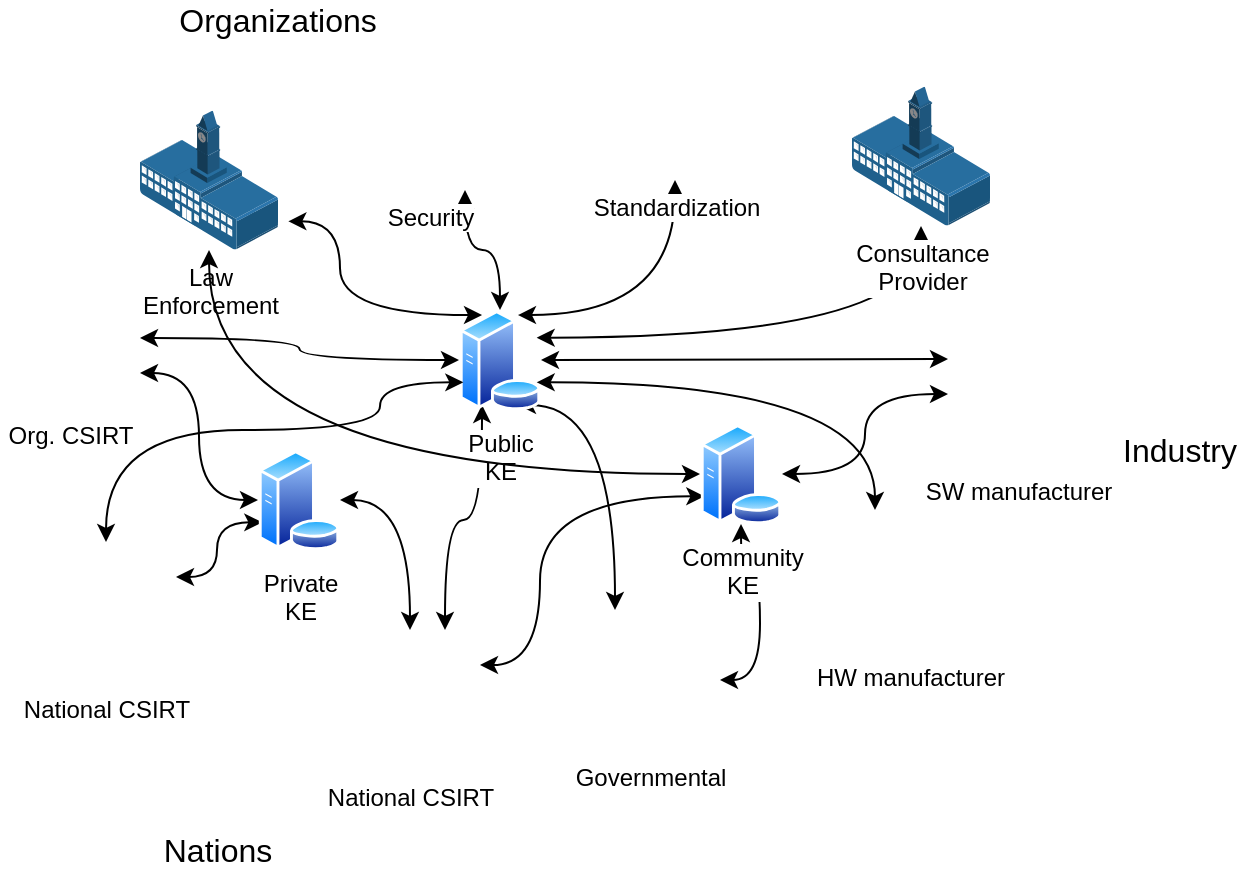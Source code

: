 <mxfile version="12.3.0" type="github" pages="1"><diagram id="b8ycoN-BNmhEPY0gEm0x" name="Page-1"><mxGraphModel dx="1038" dy="940" grid="0" gridSize="10" guides="1" tooltips="1" connect="1" arrows="1" fold="1" page="0" pageScale="1" pageWidth="827" pageHeight="1169" math="0" shadow="0"><root><mxCell id="0"/><mxCell id="1" parent="0"/><mxCell id="SZv0ZDtL2PUyngG5VD31-28" style="edgeStyle=orthogonalEdgeStyle;curved=1;rounded=0;orthogonalLoop=1;jettySize=auto;html=1;exitX=0;exitY=0.5;exitDx=0;exitDy=0;entryX=1;entryY=0.5;entryDx=0;entryDy=0;startArrow=classic;startFill=1;" edge="1" parent="1" source="SZv0ZDtL2PUyngG5VD31-2" target="SZv0ZDtL2PUyngG5VD31-7"><mxGeometry relative="1" as="geometry"/></mxCell><mxCell id="SZv0ZDtL2PUyngG5VD31-29" style="edgeStyle=orthogonalEdgeStyle;curved=1;rounded=0;orthogonalLoop=1;jettySize=auto;html=1;exitX=0.25;exitY=1;exitDx=0;exitDy=0;entryX=0.75;entryY=0;entryDx=0;entryDy=0;startArrow=classic;startFill=1;" edge="1" parent="1" source="SZv0ZDtL2PUyngG5VD31-2" target="SZv0ZDtL2PUyngG5VD31-8"><mxGeometry relative="1" as="geometry"/></mxCell><mxCell id="SZv0ZDtL2PUyngG5VD31-30" style="edgeStyle=orthogonalEdgeStyle;curved=1;rounded=0;orthogonalLoop=1;jettySize=auto;html=1;exitX=0.75;exitY=1;exitDx=0;exitDy=0;entryX=0.25;entryY=0;entryDx=0;entryDy=0;startArrow=classic;startFill=1;" edge="1" parent="1" source="SZv0ZDtL2PUyngG5VD31-2" target="SZv0ZDtL2PUyngG5VD31-3"><mxGeometry relative="1" as="geometry"/></mxCell><mxCell id="SZv0ZDtL2PUyngG5VD31-31" style="edgeStyle=orthogonalEdgeStyle;curved=1;rounded=0;orthogonalLoop=1;jettySize=auto;html=1;exitX=1;exitY=0.75;exitDx=0;exitDy=0;entryX=0.25;entryY=0;entryDx=0;entryDy=0;startArrow=classic;startFill=1;" edge="1" parent="1" source="SZv0ZDtL2PUyngG5VD31-2" target="SZv0ZDtL2PUyngG5VD31-9"><mxGeometry relative="1" as="geometry"/></mxCell><mxCell id="SZv0ZDtL2PUyngG5VD31-34" style="edgeStyle=orthogonalEdgeStyle;curved=1;rounded=0;orthogonalLoop=1;jettySize=auto;html=1;exitX=0.75;exitY=0;exitDx=0;exitDy=0;startArrow=classic;startFill=1;" edge="1" parent="1" source="SZv0ZDtL2PUyngG5VD31-2" target="SZv0ZDtL2PUyngG5VD31-11"><mxGeometry relative="1" as="geometry"/></mxCell><mxCell id="SZv0ZDtL2PUyngG5VD31-35" style="edgeStyle=orthogonalEdgeStyle;curved=1;rounded=0;orthogonalLoop=1;jettySize=auto;html=1;exitX=0.5;exitY=0;exitDx=0;exitDy=0;entryX=0.75;entryY=1;entryDx=0;entryDy=0;startArrow=classic;startFill=1;" edge="1" parent="1" source="SZv0ZDtL2PUyngG5VD31-2" target="SZv0ZDtL2PUyngG5VD31-12"><mxGeometry relative="1" as="geometry"/></mxCell><mxCell id="SZv0ZDtL2PUyngG5VD31-36" style="edgeStyle=orthogonalEdgeStyle;curved=1;rounded=0;orthogonalLoop=1;jettySize=auto;html=1;exitX=0.25;exitY=0;exitDx=0;exitDy=0;entryX=1.075;entryY=0.795;entryDx=0;entryDy=0;entryPerimeter=0;startArrow=classic;startFill=1;" edge="1" parent="1" source="SZv0ZDtL2PUyngG5VD31-2" target="SZv0ZDtL2PUyngG5VD31-6"><mxGeometry relative="1" as="geometry"><Array as="points"><mxPoint x="260" y="133"/><mxPoint x="260" y="86"/></Array></mxGeometry></mxCell><mxCell id="SZv0ZDtL2PUyngG5VD31-44" style="edgeStyle=orthogonalEdgeStyle;curved=1;rounded=0;orthogonalLoop=1;jettySize=auto;html=1;exitX=1;exitY=0.5;exitDx=0;exitDy=0;entryX=0;entryY=0.25;entryDx=0;entryDy=0;startArrow=classic;startFill=1;fontSize=16;" edge="1" parent="1" source="SZv0ZDtL2PUyngG5VD31-2" target="SZv0ZDtL2PUyngG5VD31-5"><mxGeometry relative="1" as="geometry"/></mxCell><mxCell id="SZv0ZDtL2PUyngG5VD31-45" style="edgeStyle=orthogonalEdgeStyle;curved=1;rounded=0;orthogonalLoop=1;jettySize=auto;html=1;exitX=1;exitY=0.25;exitDx=0;exitDy=0;startArrow=classic;startFill=1;fontSize=16;" edge="1" parent="1" source="SZv0ZDtL2PUyngG5VD31-2" target="SZv0ZDtL2PUyngG5VD31-15"><mxGeometry relative="1" as="geometry"/></mxCell><mxCell id="SZv0ZDtL2PUyngG5VD31-2" value="Public&lt;br&gt;KE" style="aspect=fixed;perimeter=ellipsePerimeter;html=1;align=center;shadow=0;dashed=0;spacingTop=3;image;image=img/lib/active_directory/database_server.svg;" vertex="1" parent="1"><mxGeometry x="319.5" y="130" width="41" height="50" as="geometry"/></mxCell><mxCell id="SZv0ZDtL2PUyngG5VD31-23" style="edgeStyle=orthogonalEdgeStyle;curved=1;rounded=0;orthogonalLoop=1;jettySize=auto;html=1;exitX=1;exitY=0.5;exitDx=0;exitDy=0;startArrow=classic;startFill=1;" edge="1" parent="1" source="SZv0ZDtL2PUyngG5VD31-3" target="SZv0ZDtL2PUyngG5VD31-21"><mxGeometry relative="1" as="geometry"/></mxCell><mxCell id="SZv0ZDtL2PUyngG5VD31-3" value="Governmental" style="shape=image;html=1;verticalAlign=top;verticalLabelPosition=bottom;labelBackgroundColor=#ffffff;imageAspect=0;aspect=fixed;image=https://cdn2.iconfinder.com/data/icons/buildings-41/128/Untitled-1-17-2-128.png" vertex="1" parent="1"><mxGeometry x="380" y="280" width="70" height="70" as="geometry"/></mxCell><mxCell id="SZv0ZDtL2PUyngG5VD31-37" style="edgeStyle=orthogonalEdgeStyle;curved=1;rounded=0;orthogonalLoop=1;jettySize=auto;html=1;exitX=0.5;exitY=0;exitDx=0;exitDy=0;startArrow=classic;startFill=1;entryX=0;entryY=0.75;entryDx=0;entryDy=0;" edge="1" parent="1" source="SZv0ZDtL2PUyngG5VD31-4" target="SZv0ZDtL2PUyngG5VD31-2"><mxGeometry relative="1" as="geometry"><mxPoint x="310" y="166" as="targetPoint"/><Array as="points"><mxPoint x="143" y="190"/><mxPoint x="280" y="190"/><mxPoint x="280" y="166"/></Array></mxGeometry></mxCell><mxCell id="SZv0ZDtL2PUyngG5VD31-4" value="National CSIRT" style="shape=image;html=1;verticalAlign=top;verticalLabelPosition=bottom;labelBackgroundColor=#ffffff;imageAspect=0;aspect=fixed;image=https://cdn4.iconfinder.com/data/icons/REALVISTA/real_estate/png/128/apartment.png" vertex="1" parent="1"><mxGeometry x="108" y="246" width="70" height="70" as="geometry"/></mxCell><mxCell id="SZv0ZDtL2PUyngG5VD31-5" value="SW manufacturer" style="shape=image;html=1;verticalAlign=top;verticalLabelPosition=bottom;labelBackgroundColor=#ffffff;imageAspect=0;aspect=fixed;image=https://cdn0.iconfinder.com/data/icons/isometric-city-basic-buildings/224/hospital-128.png" vertex="1" parent="1"><mxGeometry x="564" y="137" width="70" height="70" as="geometry"/></mxCell><mxCell id="SZv0ZDtL2PUyngG5VD31-6" value="Law&lt;br&gt;Enforcement" style="points=[];aspect=fixed;html=1;align=center;shadow=0;dashed=0;image;image=img/lib/allied_telesis/buildings/School_Building.svg;" vertex="1" parent="1"><mxGeometry x="160" y="30" width="69" height="70" as="geometry"/></mxCell><mxCell id="SZv0ZDtL2PUyngG5VD31-7" value="Org. CSIRT" style="shape=image;html=1;verticalAlign=top;verticalLabelPosition=bottom;labelBackgroundColor=#ffffff;imageAspect=0;aspect=fixed;image=https://cdn0.iconfinder.com/data/icons/isometric-city-basic-buildings/224/hospital-128.png" vertex="1" parent="1"><mxGeometry x="90" y="109" width="70" height="70" as="geometry"/></mxCell><mxCell id="SZv0ZDtL2PUyngG5VD31-39" style="edgeStyle=orthogonalEdgeStyle;curved=1;rounded=0;orthogonalLoop=1;jettySize=auto;html=1;exitX=1;exitY=0.25;exitDx=0;exitDy=0;entryX=0;entryY=0.75;entryDx=0;entryDy=0;startArrow=classic;startFill=1;" edge="1" parent="1" source="SZv0ZDtL2PUyngG5VD31-8" target="SZv0ZDtL2PUyngG5VD31-21"><mxGeometry relative="1" as="geometry"><Array as="points"><mxPoint x="360" y="308"/><mxPoint x="360" y="224"/></Array></mxGeometry></mxCell><mxCell id="SZv0ZDtL2PUyngG5VD31-8" value="National CSIRT" style="shape=image;html=1;verticalAlign=top;verticalLabelPosition=bottom;labelBackgroundColor=#ffffff;imageAspect=0;aspect=fixed;image=https://cdn0.iconfinder.com/data/icons/isometric-city-basic-buildings/224/hospital-128.png" vertex="1" parent="1"><mxGeometry x="260" y="290" width="70" height="70" as="geometry"/></mxCell><mxCell id="SZv0ZDtL2PUyngG5VD31-9" value="HW manufacturer" style="shape=image;html=1;verticalAlign=top;verticalLabelPosition=bottom;labelBackgroundColor=#ffffff;imageAspect=0;aspect=fixed;image=https://cdn4.iconfinder.com/data/icons/REALVISTA/real_estate/png/128/apartment.png" vertex="1" parent="1"><mxGeometry x="510" y="230" width="70" height="70" as="geometry"/></mxCell><mxCell id="SZv0ZDtL2PUyngG5VD31-11" value="Standardization" style="shape=image;html=1;verticalAlign=top;verticalLabelPosition=bottom;labelBackgroundColor=#ffffff;imageAspect=0;aspect=fixed;image=https://cdn2.iconfinder.com/data/icons/buildings-41/128/Untitled-1-17-2-128.png" vertex="1" parent="1"><mxGeometry x="392.5" y="-5" width="70" height="70" as="geometry"/></mxCell><mxCell id="SZv0ZDtL2PUyngG5VD31-12" value="Security" style="shape=image;html=1;verticalAlign=top;verticalLabelPosition=bottom;labelBackgroundColor=#ffffff;imageAspect=0;aspect=fixed;image=https://cdn4.iconfinder.com/data/icons/REALVISTA/real_estate/png/128/apartment.png" vertex="1" parent="1"><mxGeometry x="270" width="70" height="70" as="geometry"/></mxCell><mxCell id="SZv0ZDtL2PUyngG5VD31-15" value="Consultance&lt;br&gt;Provider" style="points=[];aspect=fixed;html=1;align=center;shadow=0;dashed=0;image;image=img/lib/allied_telesis/buildings/School_Building.svg;" vertex="1" parent="1"><mxGeometry x="516" y="18" width="69" height="70" as="geometry"/></mxCell><mxCell id="SZv0ZDtL2PUyngG5VD31-17" style="edgeStyle=orthogonalEdgeStyle;rounded=0;orthogonalLoop=1;jettySize=auto;html=1;exitX=0;exitY=0.5;exitDx=0;exitDy=0;entryX=1;entryY=0.75;entryDx=0;entryDy=0;curved=1;startArrow=classic;startFill=1;" edge="1" parent="1" source="SZv0ZDtL2PUyngG5VD31-16" target="SZv0ZDtL2PUyngG5VD31-7"><mxGeometry relative="1" as="geometry"/></mxCell><mxCell id="SZv0ZDtL2PUyngG5VD31-18" style="edgeStyle=orthogonalEdgeStyle;curved=1;rounded=0;orthogonalLoop=1;jettySize=auto;html=1;exitX=0;exitY=0.75;exitDx=0;exitDy=0;entryX=1;entryY=0.25;entryDx=0;entryDy=0;startArrow=classic;startFill=1;" edge="1" parent="1" source="SZv0ZDtL2PUyngG5VD31-16" target="SZv0ZDtL2PUyngG5VD31-4"><mxGeometry relative="1" as="geometry"/></mxCell><mxCell id="SZv0ZDtL2PUyngG5VD31-20" style="edgeStyle=orthogonalEdgeStyle;curved=1;rounded=0;orthogonalLoop=1;jettySize=auto;html=1;exitX=1;exitY=0.5;exitDx=0;exitDy=0;entryX=0.5;entryY=0;entryDx=0;entryDy=0;startArrow=classic;startFill=1;" edge="1" parent="1" source="SZv0ZDtL2PUyngG5VD31-16" target="SZv0ZDtL2PUyngG5VD31-8"><mxGeometry relative="1" as="geometry"/></mxCell><mxCell id="SZv0ZDtL2PUyngG5VD31-16" value="Private&lt;br&gt;KE" style="aspect=fixed;perimeter=ellipsePerimeter;html=1;align=center;shadow=0;dashed=0;spacingTop=3;image;image=img/lib/active_directory/database_server.svg;" vertex="1" parent="1"><mxGeometry x="219" y="200" width="41" height="50" as="geometry"/></mxCell><mxCell id="SZv0ZDtL2PUyngG5VD31-26" style="edgeStyle=orthogonalEdgeStyle;curved=1;rounded=0;orthogonalLoop=1;jettySize=auto;html=1;exitX=1;exitY=0.5;exitDx=0;exitDy=0;entryX=0;entryY=0.5;entryDx=0;entryDy=0;startArrow=classic;startFill=1;" edge="1" parent="1" source="SZv0ZDtL2PUyngG5VD31-21" target="SZv0ZDtL2PUyngG5VD31-5"><mxGeometry relative="1" as="geometry"/></mxCell><mxCell id="SZv0ZDtL2PUyngG5VD31-27" style="edgeStyle=orthogonalEdgeStyle;curved=1;rounded=0;orthogonalLoop=1;jettySize=auto;html=1;exitX=0;exitY=0.5;exitDx=0;exitDy=0;startArrow=classic;startFill=1;" edge="1" parent="1" source="SZv0ZDtL2PUyngG5VD31-21" target="SZv0ZDtL2PUyngG5VD31-6"><mxGeometry relative="1" as="geometry"/></mxCell><mxCell id="SZv0ZDtL2PUyngG5VD31-21" value="Community&lt;br&gt;KE" style="aspect=fixed;perimeter=ellipsePerimeter;html=1;align=center;shadow=0;dashed=0;spacingTop=3;image;image=img/lib/active_directory/database_server.svg;" vertex="1" parent="1"><mxGeometry x="440" y="187" width="41" height="50" as="geometry"/></mxCell><mxCell id="SZv0ZDtL2PUyngG5VD31-41" value="Nations" style="text;html=1;strokeColor=none;fillColor=none;align=center;verticalAlign=middle;whiteSpace=wrap;rounded=0;fontSize=16;" vertex="1" parent="1"><mxGeometry x="179" y="390" width="40" height="20" as="geometry"/></mxCell><mxCell id="SZv0ZDtL2PUyngG5VD31-42" value="Organizations" style="text;html=1;strokeColor=none;fillColor=none;align=center;verticalAlign=middle;whiteSpace=wrap;rounded=0;fontSize=16;" vertex="1" parent="1"><mxGeometry x="209" y="-25" width="40" height="20" as="geometry"/></mxCell><mxCell id="SZv0ZDtL2PUyngG5VD31-43" value="Industry" style="text;html=1;strokeColor=none;fillColor=none;align=center;verticalAlign=middle;whiteSpace=wrap;rounded=0;fontSize=16;" vertex="1" parent="1"><mxGeometry x="660" y="190" width="40" height="20" as="geometry"/></mxCell></root></mxGraphModel></diagram></mxfile>